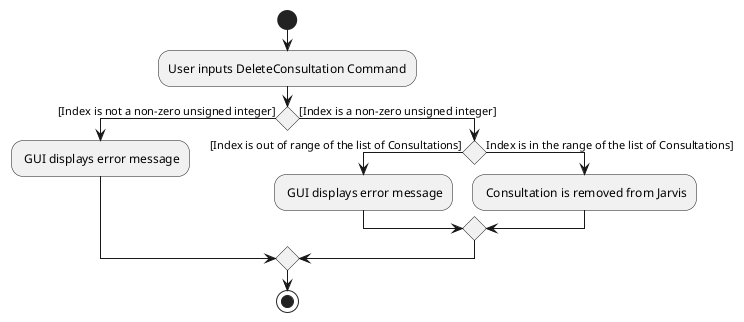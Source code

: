 @startuml
start
:User inputs DeleteConsultation Command;

if () then ([Index is not a non-zero unsigned integer])
    : GUI displays error message;
else ([Index is a non-zero unsigned integer])
    if () then ([Index is out of range of the list of Consultations])
        : GUI displays error message;
    else (Index is in the range of the list of Consultations])
        : Consultation is removed from Jarvis;
    endif
endif
stop
@enduml
